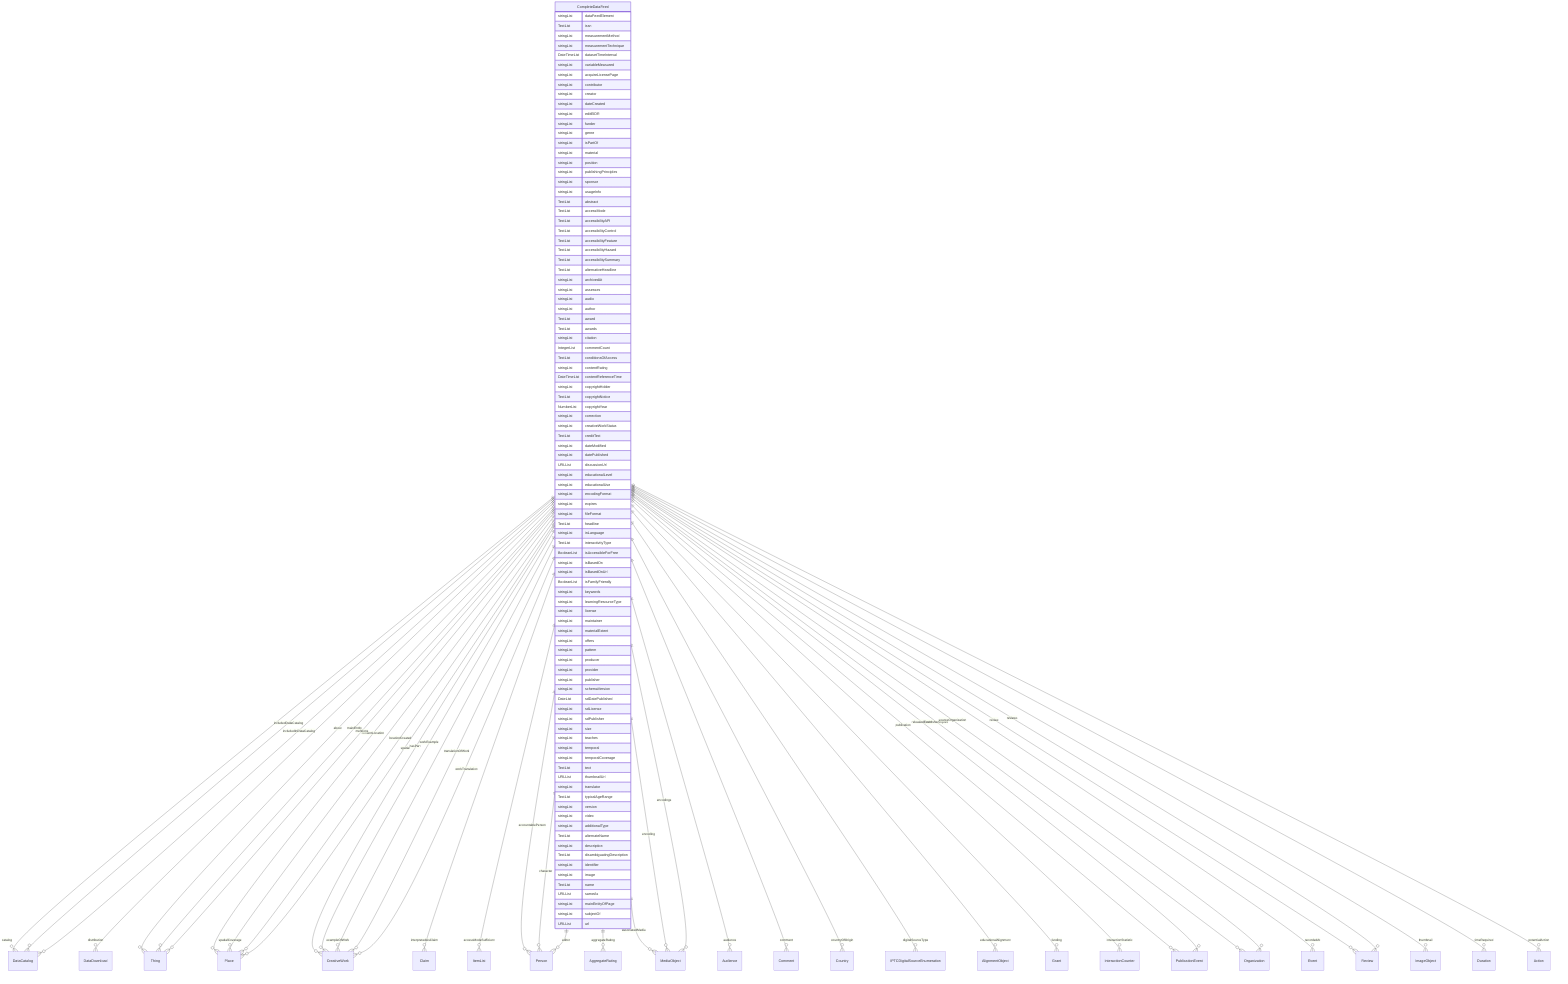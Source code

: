erDiagram
CompleteDataFeed {
    stringList dataFeedElement  
    TextList issn  
    stringList measurementMethod  
    stringList measurementTechnique  
    DateTimeList datasetTimeInterval  
    stringList variableMeasured  
    stringList acquireLicensePage  
    stringList contributor  
    stringList creator  
    stringList dateCreated  
    stringList editEIDR  
    stringList funder  
    stringList genre  
    stringList isPartOf  
    stringList material  
    stringList position  
    stringList publishingPrinciples  
    stringList sponsor  
    stringList usageInfo  
    TextList abstract  
    TextList accessMode  
    TextList accessibilityAPI  
    TextList accessibilityControl  
    TextList accessibilityFeature  
    TextList accessibilityHazard  
    TextList accessibilitySummary  
    TextList alternativeHeadline  
    stringList archivedAt  
    stringList assesses  
    stringList audio  
    stringList author  
    TextList award  
    TextList awards  
    stringList citation  
    IntegerList commentCount  
    TextList conditionsOfAccess  
    stringList contentRating  
    DateTimeList contentReferenceTime  
    stringList copyrightHolder  
    TextList copyrightNotice  
    NumberList copyrightYear  
    stringList correction  
    stringList creativeWorkStatus  
    TextList creditText  
    stringList dateModified  
    stringList datePublished  
    URLList discussionUrl  
    stringList educationalLevel  
    stringList educationalUse  
    stringList encodingFormat  
    stringList expires  
    stringList fileFormat  
    TextList headline  
    stringList inLanguage  
    TextList interactivityType  
    BooleanList isAccessibleForFree  
    stringList isBasedOn  
    stringList isBasedOnUrl  
    BooleanList isFamilyFriendly  
    stringList keywords  
    stringList learningResourceType  
    stringList license  
    stringList maintainer  
    stringList materialExtent  
    stringList offers  
    stringList pattern  
    stringList producer  
    stringList provider  
    stringList publisher  
    stringList schemaVersion  
    DateList sdDatePublished  
    stringList sdLicense  
    stringList sdPublisher  
    stringList size  
    stringList teaches  
    stringList temporal  
    stringList temporalCoverage  
    TextList text  
    URLList thumbnailUrl  
    stringList translator  
    TextList typicalAgeRange  
    stringList version  
    stringList video  
    stringList additionalType  
    TextList alternateName  
    stringList description  
    TextList disambiguatingDescription  
    stringList identifier  
    stringList image  
    TextList name  
    URLList sameAs  
    stringList mainEntityOfPage  
    stringList subjectOf  
    URLList url  
}

CompleteDataFeed ||--}o DataCatalog : "catalog"
CompleteDataFeed ||--}o DataDownload : "distribution"
CompleteDataFeed ||--}o DataCatalog : "includedDataCatalog"
CompleteDataFeed ||--}o DataCatalog : "includedInDataCatalog"
CompleteDataFeed ||--}o Thing : "about"
CompleteDataFeed ||--}o Place : "contentLocation"
CompleteDataFeed ||--}o CreativeWork : "hasPart"
CompleteDataFeed ||--}o Claim : "interpretedAsClaim"
CompleteDataFeed ||--}o Thing : "mainEntity"
CompleteDataFeed ||--}o Place : "spatialCoverage"
CompleteDataFeed ||--}o CreativeWork : "workExample"
CompleteDataFeed ||--}o ItemList : "accessModeSufficient"
CompleteDataFeed ||--}o Person : "accountablePerson"
CompleteDataFeed ||--}o AggregateRating : "aggregateRating"
CompleteDataFeed ||--}o MediaObject : "associatedMedia"
CompleteDataFeed ||--}o Audience : "audience"
CompleteDataFeed ||--}o Person : "character"
CompleteDataFeed ||--}o Comment : "comment"
CompleteDataFeed ||--}o Country : "countryOfOrigin"
CompleteDataFeed ||--}o IPTCDigitalSourceEnumeration : "digitalSourceType"
CompleteDataFeed ||--}o Person : "editor"
CompleteDataFeed ||--}o AlignmentObject : "educationalAlignment"
CompleteDataFeed ||--}o MediaObject : "encoding"
CompleteDataFeed ||--}o MediaObject : "encodings"
CompleteDataFeed ||--}o CreativeWork : "exampleOfWork"
CompleteDataFeed ||--}o Grant : "funding"
CompleteDataFeed ||--}o InteractionCounter : "interactionStatistic"
CompleteDataFeed ||--}o Place : "locationCreated"
CompleteDataFeed ||--}o Thing : "mentions"
CompleteDataFeed ||--}o PublicationEvent : "publication"
CompleteDataFeed ||--}o Organization : "publisherImprint"
CompleteDataFeed ||--}o Event : "recordedAt"
CompleteDataFeed ||--}o PublicationEvent : "releasedEvent"
CompleteDataFeed ||--}o Review : "review"
CompleteDataFeed ||--}o Review : "reviews"
CompleteDataFeed ||--}o Organization : "sourceOrganization"
CompleteDataFeed ||--}o Place : "spatial"
CompleteDataFeed ||--}o ImageObject : "thumbnail"
CompleteDataFeed ||--}o Duration : "timeRequired"
CompleteDataFeed ||--}o CreativeWork : "translationOfWork"
CompleteDataFeed ||--}o CreativeWork : "workTranslation"
CompleteDataFeed ||--}o Action : "potentialAction"